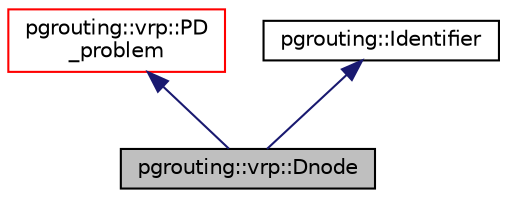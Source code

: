 digraph "pgrouting::vrp::Dnode"
{
 // LATEX_PDF_SIZE
  edge [fontname="Helvetica",fontsize="10",labelfontname="Helvetica",labelfontsize="10"];
  node [fontname="Helvetica",fontsize="10",shape=record];
  Node1 [label="pgrouting::vrp::Dnode",height=0.2,width=0.4,color="black", fillcolor="grey75", style="filled", fontcolor="black",tooltip="The Dnode class defines a the basic operations when data is a matrix."];
  Node2 -> Node1 [dir="back",color="midnightblue",fontsize="10",style="solid",fontname="Helvetica"];
  Node2 [label="pgrouting::vrp::PD\l_problem",height=0.2,width=0.4,color="red", fillcolor="white", style="filled",URL="$classpgrouting_1_1vrp_1_1PD__problem.html",tooltip=" "];
  Node22 -> Node1 [dir="back",color="midnightblue",fontsize="10",style="solid",fontname="Helvetica"];
  Node22 [label="pgrouting::Identifier",height=0.2,width=0.4,color="black", fillcolor="white", style="filled",URL="$classpgrouting_1_1Identifier.html",tooltip=" "];
}
